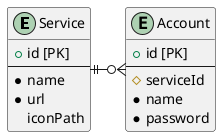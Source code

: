 @startuml

entity Service {
    +id [PK]
    ---
    *name
    *url
    iconPath
}

entity Account {
    +id [PK]
    ---
    #serviceId
    *name
    *password
}

Service ||-ri-o{ Account
@enduml
